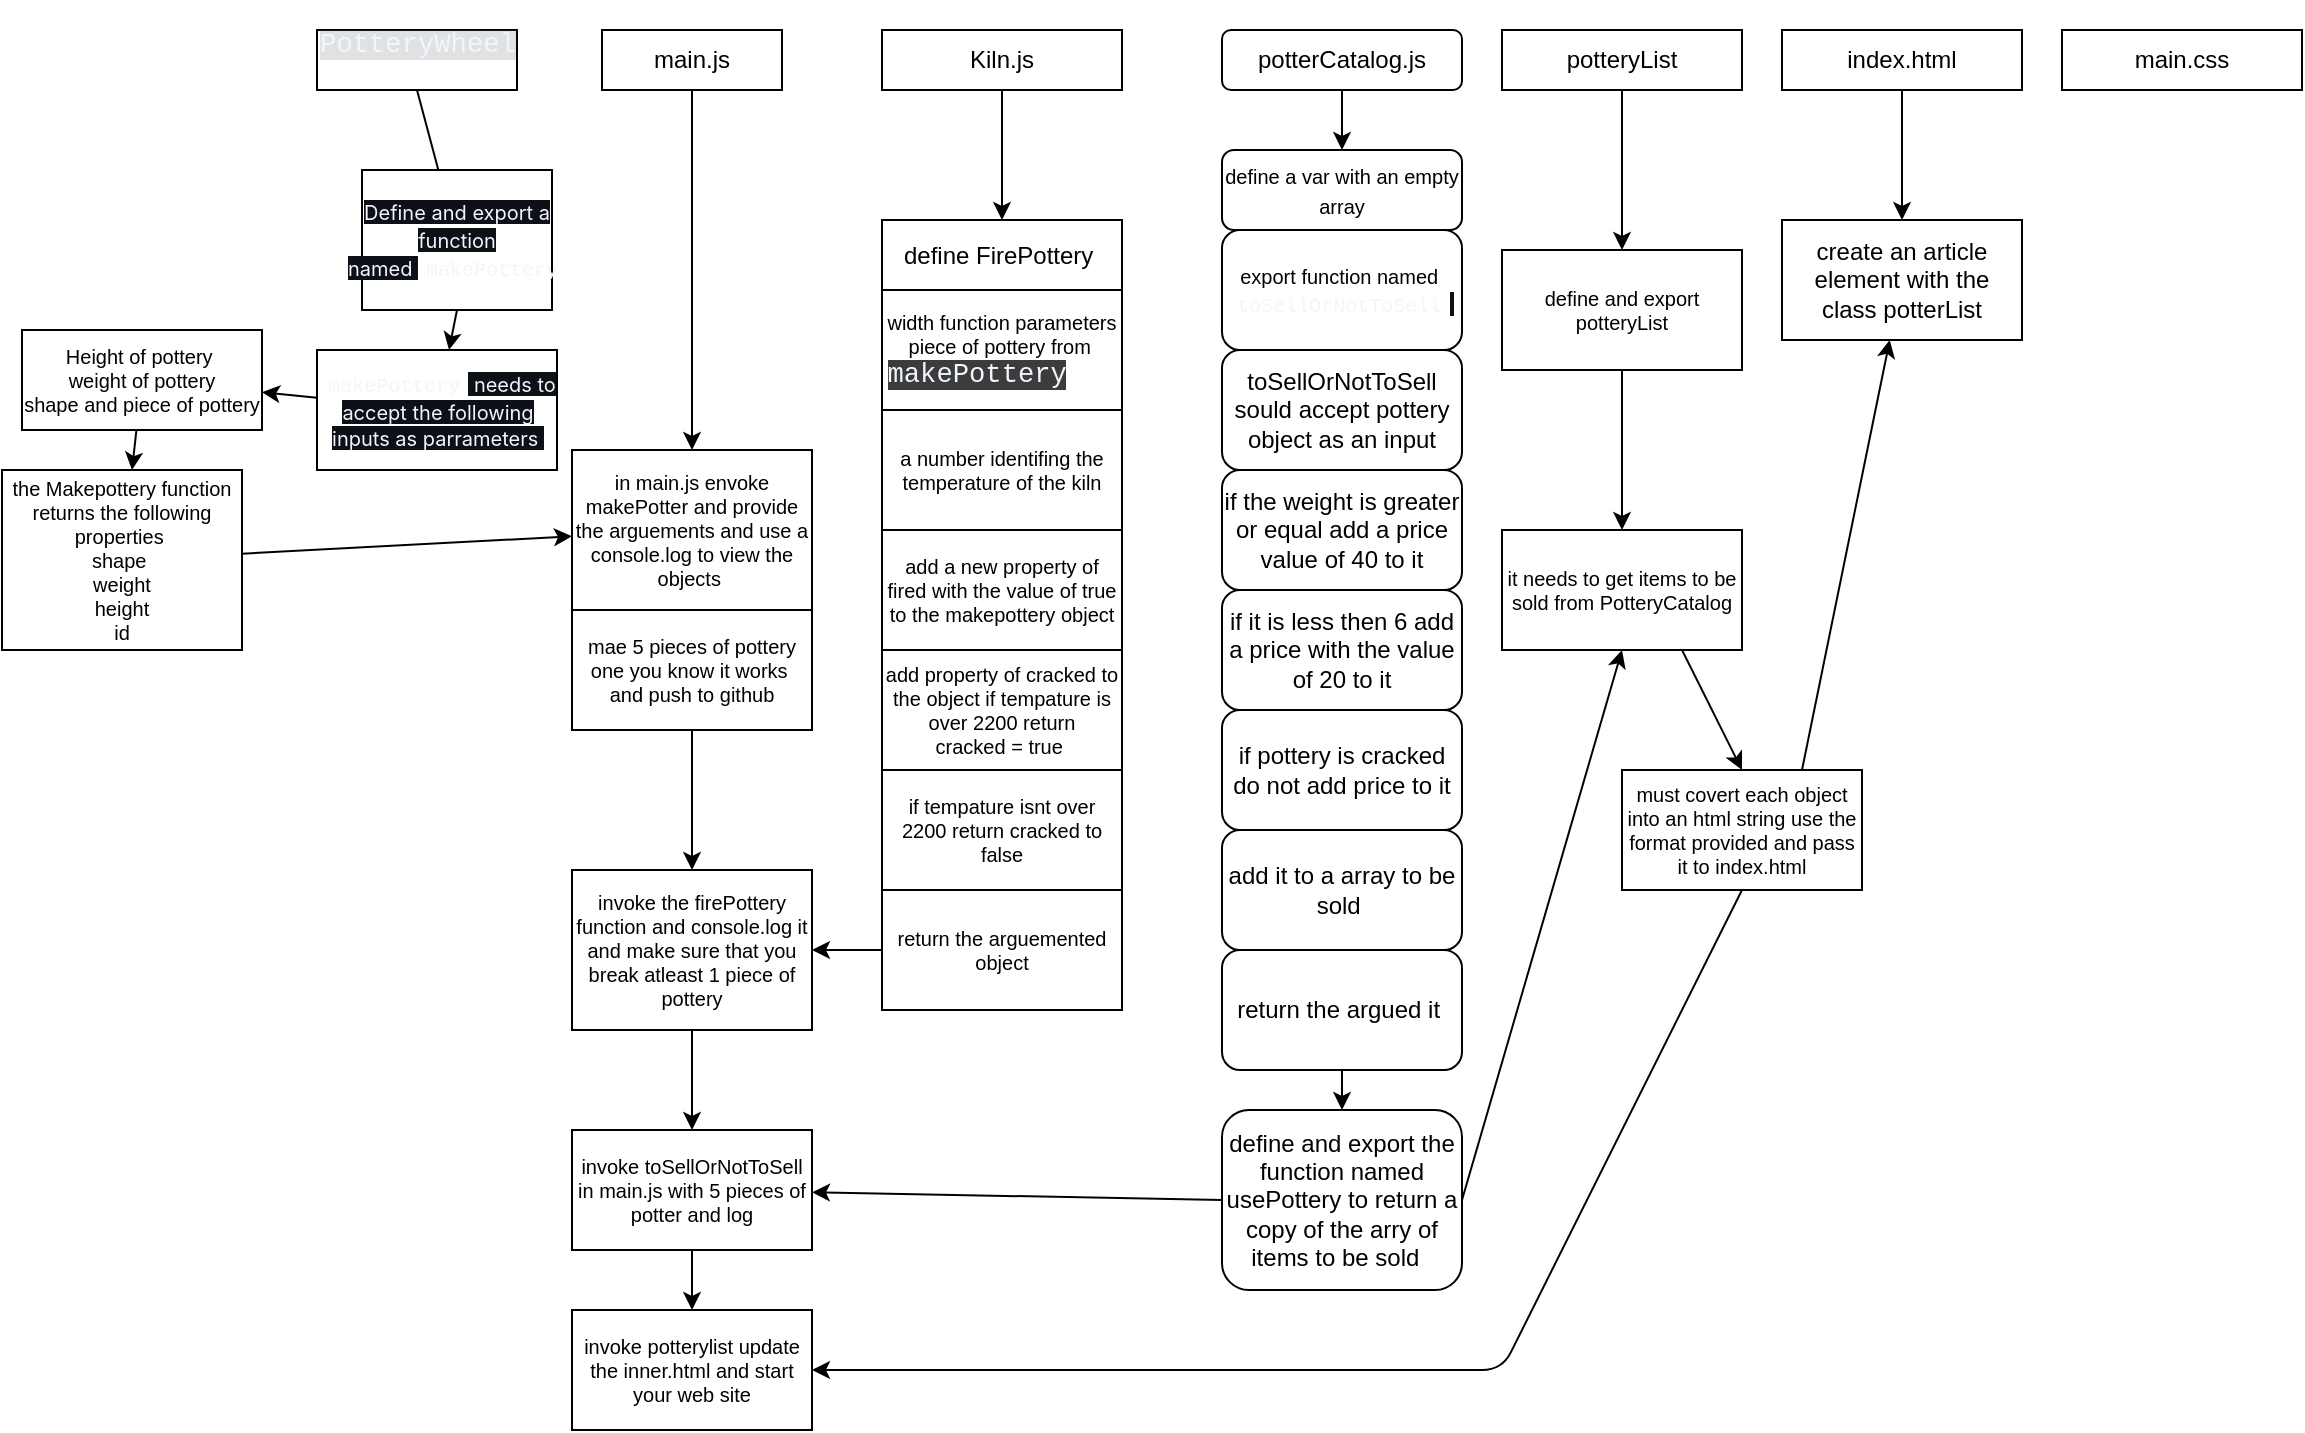 <mxfile>
    <diagram id="3aX4qU42WZuNJWoGG_G0" name="Page-1">
        <mxGraphModel dx="2136" dy="1707" grid="1" gridSize="10" guides="1" tooltips="1" connect="1" arrows="1" fold="1" page="1" pageScale="1" pageWidth="850" pageHeight="1100" math="0" shadow="0">
            <root>
                <mxCell id="0"/>
                <mxCell id="1" parent="0"/>
                <mxCell id="2" value="&#10;&lt;span style=&quot;color: rgb(240, 246, 252); font-family: ui-monospace, SFMono-Regular, &amp;quot;SF Mono&amp;quot;, Menlo, Consolas, &amp;quot;Liberation Mono&amp;quot;, monospace; font-size: 13.6px; font-style: normal; font-variant-ligatures: normal; font-variant-caps: normal; font-weight: 400; letter-spacing: normal; orphans: 2; text-align: left; text-indent: 0px; text-transform: none; widows: 2; word-spacing: 0px; -webkit-text-stroke-width: 0px; background-color: rgba(101, 108, 118, 0.2); text-decoration-thickness: initial; text-decoration-style: initial; text-decoration-color: initial; float: none; display: inline !important;&quot;&gt;PotteryWheel&lt;/span&gt;&#10;&#10;" style="rounded=0;whiteSpace=wrap;html=1;" vertex="1" parent="1">
                    <mxGeometry x="-52.5" y="10" width="100" height="30" as="geometry"/>
                </mxCell>
                <mxCell id="32" style="edgeStyle=none;html=1;entryX=0.5;entryY=0;entryDx=0;entryDy=0;fontSize=8;" edge="1" parent="1" source="3" target="30">
                    <mxGeometry relative="1" as="geometry"/>
                </mxCell>
                <mxCell id="3" value="main.js" style="rounded=0;whiteSpace=wrap;html=1;" vertex="1" parent="1">
                    <mxGeometry x="90" y="10" width="90" height="30" as="geometry"/>
                </mxCell>
                <mxCell id="4" value="main.css" style="rounded=0;whiteSpace=wrap;html=1;" vertex="1" parent="1">
                    <mxGeometry x="820" y="10" width="120" height="30" as="geometry"/>
                </mxCell>
                <mxCell id="86" value="" style="edgeStyle=none;html=1;fontSize=10;" edge="1" parent="1" source="5" target="85">
                    <mxGeometry relative="1" as="geometry"/>
                </mxCell>
                <mxCell id="5" value="index.html" style="rounded=0;whiteSpace=wrap;html=1;" vertex="1" parent="1">
                    <mxGeometry x="680" y="10" width="120" height="30" as="geometry"/>
                </mxCell>
                <mxCell id="36" value="" style="edgeStyle=none;html=1;fontSize=8;" edge="1" parent="1" source="6" target="35">
                    <mxGeometry relative="1" as="geometry"/>
                </mxCell>
                <mxCell id="6" value="Kiln.js" style="rounded=0;whiteSpace=wrap;html=1;" vertex="1" parent="1">
                    <mxGeometry x="230" y="10" width="120" height="30" as="geometry"/>
                </mxCell>
                <mxCell id="63" value="" style="edgeStyle=none;html=1;fontSize=10;" edge="1" parent="1" source="7" target="62">
                    <mxGeometry relative="1" as="geometry"/>
                </mxCell>
                <mxCell id="7" value="potterCatalog.js" style="rounded=1;whiteSpace=wrap;html=1;" vertex="1" parent="1">
                    <mxGeometry x="400" y="10" width="120" height="30" as="geometry"/>
                </mxCell>
                <mxCell id="90" style="edgeStyle=none;html=1;entryX=0.5;entryY=0;entryDx=0;entryDy=0;fontSize=10;" edge="1" parent="1" source="8" target="89">
                    <mxGeometry relative="1" as="geometry"/>
                </mxCell>
                <mxCell id="8" value="potteryList" style="rounded=0;whiteSpace=wrap;html=1;" vertex="1" parent="1">
                    <mxGeometry x="540" y="10" width="120" height="30" as="geometry"/>
                </mxCell>
                <mxCell id="19" value="" style="endArrow=none;html=1;exitX=0.5;exitY=1;exitDx=0;exitDy=0;" edge="1" parent="1" source="2" target="18">
                    <mxGeometry width="50" height="50" relative="1" as="geometry">
                        <mxPoint x="-100" y="40" as="sourcePoint"/>
                        <mxPoint x="-100" y="560" as="targetPoint"/>
                    </mxGeometry>
                </mxCell>
                <mxCell id="24" style="edgeStyle=none;html=1;exitX=0.5;exitY=1;exitDx=0;exitDy=0;fontSize=10;" edge="1" parent="1" source="18" target="25">
                    <mxGeometry relative="1" as="geometry">
                        <mxPoint x="50" y="561.667" as="targetPoint"/>
                    </mxGeometry>
                </mxCell>
                <mxCell id="18" value="&lt;font style=&quot;font-size: 10px;&quot;&gt;&lt;span style=&quot;color: rgb(240, 246, 252); font-family: -apple-system, BlinkMacSystemFont, &amp;quot;Segoe UI&amp;quot;, &amp;quot;Noto Sans&amp;quot;, Helvetica, Arial, sans-serif, &amp;quot;Apple Color Emoji&amp;quot;, &amp;quot;Segoe UI Emoji&amp;quot;; text-align: left; background-color: rgb(13, 17, 23);&quot;&gt;Define and export a function named&amp;nbsp;&lt;/span&gt;&lt;code style=&quot;box-sizing: border-box; font-family: var(--fontStack-monospace, ui-monospace, SFMono-Regular, SF Mono, Menlo, Consolas, Liberation Mono, monospace); padding: 0.2em 0.4em; margin: 0px; border-radius: 6px; color: rgb(240, 246, 252); text-align: left;&quot;&gt;makePottery&lt;/code&gt;&lt;/font&gt;" style="rounded=0;whiteSpace=wrap;html=1;" vertex="1" parent="1">
                    <mxGeometry x="-30" y="80" width="95" height="70" as="geometry"/>
                </mxCell>
                <mxCell id="27" value="" style="edgeStyle=none;html=1;fontSize=8;" edge="1" parent="1" source="25" target="26">
                    <mxGeometry relative="1" as="geometry"/>
                </mxCell>
                <mxCell id="25" value="&lt;font style=&quot;font-size: 10px;&quot;&gt;&lt;code style=&quot;box-sizing: border-box; font-family: var(--fontStack-monospace, ui-monospace, SFMono-Regular, SF Mono, Menlo, Consolas, Liberation Mono, monospace); padding: 0.2em 0.4em; margin: 0px; border-radius: 6px; color: rgb(240, 246, 252); text-align: left;&quot;&gt;makePottery&lt;/code&gt;&lt;span style=&quot;color: rgb(240, 246, 252); font-family: -apple-system, BlinkMacSystemFont, &amp;quot;Segoe UI&amp;quot;, &amp;quot;Noto Sans&amp;quot;, Helvetica, Arial, sans-serif, &amp;quot;Apple Color Emoji&amp;quot;, &amp;quot;Segoe UI Emoji&amp;quot;; text-align: left; background-color: rgb(13, 17, 23);&quot;&gt;&amp;nbsp;needs to accept the following inputs as parrameters&amp;nbsp;&lt;/span&gt;&lt;/font&gt;" style="rounded=0;whiteSpace=wrap;html=1;fontSize=10;" vertex="1" parent="1">
                    <mxGeometry x="-52.5" y="169.997" width="120" height="60" as="geometry"/>
                </mxCell>
                <mxCell id="29" value="" style="edgeStyle=none;html=1;fontSize=8;" edge="1" parent="1" source="26" target="28">
                    <mxGeometry relative="1" as="geometry"/>
                </mxCell>
                <mxCell id="26" value="Height of pottery&amp;nbsp;&lt;br&gt;weight of pottery&lt;br&gt;shape and piece of pottery&lt;br&gt;" style="whiteSpace=wrap;html=1;fontSize=10;rounded=0;" vertex="1" parent="1">
                    <mxGeometry x="-200" y="160" width="120" height="50" as="geometry"/>
                </mxCell>
                <mxCell id="31" value="" style="edgeStyle=none;html=1;fontSize=8;" edge="1" parent="1" source="28" target="30">
                    <mxGeometry relative="1" as="geometry"/>
                </mxCell>
                <mxCell id="28" value="&lt;font style=&quot;font-size: 10px;&quot;&gt;the Makepottery function returns the following properties&amp;nbsp;&lt;br&gt;shape&amp;nbsp;&lt;br&gt;weight&lt;br&gt;height&lt;br&gt;id&lt;/font&gt;" style="rounded=0;whiteSpace=wrap;html=1;fontSize=8;" vertex="1" parent="1">
                    <mxGeometry x="-210" y="230" width="120" height="90" as="geometry"/>
                </mxCell>
                <mxCell id="34" value="" style="edgeStyle=none;html=1;fontSize=8;" edge="1" parent="1" source="30" target="33">
                    <mxGeometry relative="1" as="geometry"/>
                </mxCell>
                <mxCell id="30" value="&lt;font style=&quot;font-size: 10px;&quot;&gt;in main.js envoke makePotter and provide the arguements and use a console.log to view the objects&amp;nbsp;&lt;/font&gt;" style="whiteSpace=wrap;html=1;fontSize=8;rounded=0;" vertex="1" parent="1">
                    <mxGeometry x="75" y="220" width="120" height="80" as="geometry"/>
                </mxCell>
                <mxCell id="57" value="" style="edgeStyle=none;html=1;fontSize=10;" edge="1" parent="1" source="33" target="56">
                    <mxGeometry relative="1" as="geometry"/>
                </mxCell>
                <mxCell id="33" value="&lt;font style=&quot;font-size: 10px;&quot;&gt;mae 5 pieces of pottery one you know it works&amp;nbsp;&lt;br&gt;and push to github&lt;/font&gt;" style="whiteSpace=wrap;html=1;fontSize=8;rounded=0;" vertex="1" parent="1">
                    <mxGeometry x="75" y="300" width="120" height="60" as="geometry"/>
                </mxCell>
                <mxCell id="39" style="edgeStyle=none;html=1;entryX=0.5;entryY=0;entryDx=0;entryDy=0;fontSize=8;" edge="1" parent="1" source="35" target="37">
                    <mxGeometry relative="1" as="geometry"/>
                </mxCell>
                <mxCell id="35" value="define FirePottery&amp;nbsp;" style="whiteSpace=wrap;html=1;rounded=0;" vertex="1" parent="1">
                    <mxGeometry x="230" y="105" width="120" height="35" as="geometry"/>
                </mxCell>
                <mxCell id="41" value="" style="edgeStyle=none;html=1;fontSize=8;" edge="1" parent="1" source="37" target="40">
                    <mxGeometry relative="1" as="geometry"/>
                </mxCell>
                <mxCell id="37" value="&lt;font style=&quot;font-size: 10px;&quot;&gt;width function parameters&lt;br&gt;piece of pottery from&lt;/font&gt;&amp;nbsp;&lt;br&gt;&lt;div style=&quot;text-align: left;&quot;&gt;&lt;font face=&quot;ui-monospace, SFMono-Regular, SF Mono, Menlo, Consolas, Liberation Mono, monospace&quot; color=&quot;#f0f6fc&quot;&gt;&lt;span style=&quot;font-size: 13.6px; background-color: rgb(60, 60, 60);&quot;&gt;makePottery&lt;/span&gt;&lt;/font&gt;&lt;/div&gt;&lt;div style=&quot;text-align: left;&quot;&gt;&lt;span style=&quot;background-color: initial;&quot;&gt;&amp;nbsp;&lt;/span&gt;&lt;/div&gt;" style="whiteSpace=wrap;html=1;rounded=0;fontSize=8;" vertex="1" parent="1">
                    <mxGeometry x="230" y="140" width="120" height="70" as="geometry"/>
                </mxCell>
                <mxCell id="49" value="" style="edgeStyle=none;html=1;fontSize=10;" edge="1" parent="1" source="40" target="48">
                    <mxGeometry relative="1" as="geometry"/>
                </mxCell>
                <mxCell id="40" value="&lt;font style=&quot;font-size: 10px;&quot;&gt;a number identifing the temperature of the kiln&lt;/font&gt;" style="whiteSpace=wrap;html=1;fontSize=8;rounded=0;" vertex="1" parent="1">
                    <mxGeometry x="230" y="200" width="120" height="60" as="geometry"/>
                </mxCell>
                <mxCell id="51" value="" style="edgeStyle=none;html=1;fontSize=10;" edge="1" parent="1" source="48" target="50">
                    <mxGeometry relative="1" as="geometry"/>
                </mxCell>
                <mxCell id="48" value="&lt;font style=&quot;font-size: 10px;&quot;&gt;add a new property of fired with the value of true to the &lt;font style=&quot;&quot;&gt;makepottery &lt;/font&gt;object&lt;/font&gt;" style="whiteSpace=wrap;html=1;fontSize=8;rounded=0;" vertex="1" parent="1">
                    <mxGeometry x="230" y="260" width="120" height="60" as="geometry"/>
                </mxCell>
                <mxCell id="53" value="" style="edgeStyle=none;html=1;fontSize=10;" edge="1" parent="1" source="50" target="52">
                    <mxGeometry relative="1" as="geometry"/>
                </mxCell>
                <mxCell id="50" value="&lt;font style=&quot;font-size: 10px;&quot;&gt;add property of cracked to the object if tempature is over 2200 return &lt;br&gt;cracked = true&amp;nbsp;&lt;br&gt;&lt;/font&gt;" style="whiteSpace=wrap;html=1;fontSize=8;rounded=0;" vertex="1" parent="1">
                    <mxGeometry x="230" y="320" width="120" height="60" as="geometry"/>
                </mxCell>
                <mxCell id="55" value="" style="edgeStyle=none;html=1;fontSize=10;" edge="1" parent="1" source="52" target="54">
                    <mxGeometry relative="1" as="geometry"/>
                </mxCell>
                <mxCell id="52" value="&lt;font style=&quot;font-size: 10px;&quot;&gt;if tempature isnt over 2200 return cracked to false&lt;/font&gt;" style="whiteSpace=wrap;html=1;fontSize=8;rounded=0;" vertex="1" parent="1">
                    <mxGeometry x="230" y="380" width="120" height="60" as="geometry"/>
                </mxCell>
                <mxCell id="60" style="edgeStyle=none;html=1;exitX=0;exitY=0.5;exitDx=0;exitDy=0;entryX=1;entryY=0.5;entryDx=0;entryDy=0;fontSize=10;" edge="1" parent="1" source="54" target="56">
                    <mxGeometry relative="1" as="geometry"/>
                </mxCell>
                <mxCell id="54" value="&lt;font style=&quot;font-size: 10px;&quot;&gt;return the arguemented object&lt;/font&gt;" style="whiteSpace=wrap;html=1;fontSize=8;rounded=0;" vertex="1" parent="1">
                    <mxGeometry x="230" y="440" width="120" height="60" as="geometry"/>
                </mxCell>
                <mxCell id="61" style="edgeStyle=none;html=1;exitX=0.5;exitY=0;exitDx=0;exitDy=0;fontSize=10;" edge="1" parent="1" source="56">
                    <mxGeometry relative="1" as="geometry">
                        <mxPoint x="135" y="430" as="targetPoint"/>
                    </mxGeometry>
                </mxCell>
                <mxCell id="82" value="" style="edgeStyle=none;html=1;fontSize=10;" edge="1" parent="1" source="56" target="81">
                    <mxGeometry relative="1" as="geometry"/>
                </mxCell>
                <mxCell id="56" value="&lt;font style=&quot;font-size: 10px;&quot;&gt;invoke the firePottery function and console.log it and make sure that you break atleast 1 piece of pottery&lt;/font&gt;" style="whiteSpace=wrap;html=1;fontSize=8;rounded=0;" vertex="1" parent="1">
                    <mxGeometry x="75" y="430" width="120" height="80" as="geometry"/>
                </mxCell>
                <mxCell id="65" value="" style="edgeStyle=none;html=1;fontSize=10;" edge="1" parent="1" source="62" target="64">
                    <mxGeometry relative="1" as="geometry"/>
                </mxCell>
                <mxCell id="62" value="&lt;font style=&quot;font-size: 10px;&quot;&gt;define a var with an empty array&lt;/font&gt;" style="whiteSpace=wrap;html=1;rounded=1;" vertex="1" parent="1">
                    <mxGeometry x="400" y="70" width="120" height="40" as="geometry"/>
                </mxCell>
                <mxCell id="67" value="" style="edgeStyle=none;html=1;fontSize=10;" edge="1" parent="1" source="64" target="66">
                    <mxGeometry relative="1" as="geometry"/>
                </mxCell>
                <mxCell id="64" value="&lt;font style=&quot;font-size: 10px;&quot;&gt;export function named&amp;nbsp;&lt;br&gt;&lt;/font&gt;&lt;font style=&quot;font-size: 10px;&quot;&gt;&lt;code style=&quot;box-sizing: border-box; font-family: var(--fontStack-monospace, ui-monospace, SFMono-Regular, SF Mono, Menlo, Consolas, Liberation Mono, monospace); padding: 0.2em 0.4em; margin: 0px; border-radius: 6px; color: rgb(240, 246, 252); text-align: left;&quot;&gt;toSellOrNotToSell&lt;/code&gt;&lt;span style=&quot;color: rgb(240, 246, 252); font-family: -apple-system, BlinkMacSystemFont, &amp;quot;Segoe UI&amp;quot;, &amp;quot;Noto Sans&amp;quot;, Helvetica, Arial, sans-serif, &amp;quot;Apple Color Emoji&amp;quot;, &amp;quot;Segoe UI Emoji&amp;quot;; text-align: left; background-color: rgb(13, 17, 23);&quot;&gt;&amp;nbsp;&lt;/span&gt;&lt;/font&gt;" style="whiteSpace=wrap;html=1;rounded=1;" vertex="1" parent="1">
                    <mxGeometry x="400" y="110" width="120" height="60" as="geometry"/>
                </mxCell>
                <mxCell id="69" value="" style="edgeStyle=none;html=1;fontSize=10;" edge="1" parent="1" source="66" target="68">
                    <mxGeometry relative="1" as="geometry"/>
                </mxCell>
                <mxCell id="66" value="toSellOrNotToSell sould accept pottery object as an input" style="whiteSpace=wrap;html=1;rounded=1;" vertex="1" parent="1">
                    <mxGeometry x="400" y="170" width="120" height="60" as="geometry"/>
                </mxCell>
                <mxCell id="71" value="" style="edgeStyle=none;html=1;fontSize=10;" edge="1" parent="1" source="68" target="70">
                    <mxGeometry relative="1" as="geometry"/>
                </mxCell>
                <mxCell id="68" value="if the weight is greater or equal add a price value of 40 to it" style="whiteSpace=wrap;html=1;rounded=1;" vertex="1" parent="1">
                    <mxGeometry x="400" y="230" width="120" height="60" as="geometry"/>
                </mxCell>
                <mxCell id="73" value="" style="edgeStyle=none;html=1;fontSize=10;" edge="1" parent="1" source="70" target="72">
                    <mxGeometry relative="1" as="geometry"/>
                </mxCell>
                <mxCell id="70" value="if it is less then 6 add a price with the value of 20 to it" style="whiteSpace=wrap;html=1;rounded=1;" vertex="1" parent="1">
                    <mxGeometry x="400" y="290" width="120" height="60" as="geometry"/>
                </mxCell>
                <mxCell id="75" value="" style="edgeStyle=none;html=1;fontSize=10;" edge="1" parent="1" source="72" target="74">
                    <mxGeometry relative="1" as="geometry"/>
                </mxCell>
                <mxCell id="72" value="if pottery is cracked do not add price to it" style="whiteSpace=wrap;html=1;rounded=1;" vertex="1" parent="1">
                    <mxGeometry x="400" y="350" width="120" height="60" as="geometry"/>
                </mxCell>
                <mxCell id="77" value="" style="edgeStyle=none;html=1;fontSize=10;" edge="1" parent="1" source="74" target="76">
                    <mxGeometry relative="1" as="geometry"/>
                </mxCell>
                <mxCell id="74" value="add it to a array to be sold&amp;nbsp;" style="whiteSpace=wrap;html=1;rounded=1;" vertex="1" parent="1">
                    <mxGeometry x="400" y="410" width="120" height="60" as="geometry"/>
                </mxCell>
                <mxCell id="79" value="" style="edgeStyle=none;html=1;fontSize=10;" edge="1" parent="1" source="76" target="78">
                    <mxGeometry relative="1" as="geometry"/>
                </mxCell>
                <mxCell id="76" value="return the argued it&amp;nbsp;" style="whiteSpace=wrap;html=1;rounded=1;" vertex="1" parent="1">
                    <mxGeometry x="400" y="470" width="120" height="60" as="geometry"/>
                </mxCell>
                <mxCell id="84" style="edgeStyle=none;html=1;exitX=0;exitY=0.5;exitDx=0;exitDy=0;fontSize=10;" edge="1" parent="1" source="78" target="81">
                    <mxGeometry relative="1" as="geometry"/>
                </mxCell>
                <mxCell id="93" style="edgeStyle=none;html=1;exitX=1;exitY=0.5;exitDx=0;exitDy=0;entryX=0.5;entryY=1;entryDx=0;entryDy=0;fontSize=10;" edge="1" parent="1" source="78" target="91">
                    <mxGeometry relative="1" as="geometry"/>
                </mxCell>
                <mxCell id="78" value="define and export the function named usePottery to return a copy of the arry of items to be sold&amp;nbsp;&amp;nbsp;" style="whiteSpace=wrap;html=1;rounded=1;" vertex="1" parent="1">
                    <mxGeometry x="400" y="550" width="120" height="90" as="geometry"/>
                </mxCell>
                <mxCell id="99" value="" style="edgeStyle=none;html=1;fontSize=10;" edge="1" parent="1" source="81" target="98">
                    <mxGeometry relative="1" as="geometry"/>
                </mxCell>
                <mxCell id="81" value="&lt;font style=&quot;font-size: 10px;&quot;&gt;invoke toSellOrNotToSell in main.js with 5 pieces of potter and log&lt;/font&gt;" style="whiteSpace=wrap;html=1;fontSize=8;rounded=0;" vertex="1" parent="1">
                    <mxGeometry x="75" y="560" width="120" height="60" as="geometry"/>
                </mxCell>
                <mxCell id="85" value="create an article element with the class potterList" style="whiteSpace=wrap;html=1;rounded=0;" vertex="1" parent="1">
                    <mxGeometry x="680" y="105" width="120" height="60" as="geometry"/>
                </mxCell>
                <mxCell id="92" value="" style="edgeStyle=none;html=1;fontSize=10;" edge="1" parent="1" source="89" target="91">
                    <mxGeometry relative="1" as="geometry"/>
                </mxCell>
                <mxCell id="89" value="define and export potteryList" style="whiteSpace=wrap;html=1;rounded=0;fontSize=10;" vertex="1" parent="1">
                    <mxGeometry x="540" y="120" width="120" height="60" as="geometry"/>
                </mxCell>
                <mxCell id="94" style="edgeStyle=none;html=1;exitX=0.75;exitY=1;exitDx=0;exitDy=0;fontSize=10;entryX=0.5;entryY=0;entryDx=0;entryDy=0;" edge="1" parent="1" source="91" target="95">
                    <mxGeometry relative="1" as="geometry">
                        <mxPoint x="650" y="370" as="targetPoint"/>
                    </mxGeometry>
                </mxCell>
                <mxCell id="91" value="it needs to get items to be sold from PotteryCatalog" style="whiteSpace=wrap;html=1;fontSize=10;rounded=0;" vertex="1" parent="1">
                    <mxGeometry x="540" y="260" width="120" height="60" as="geometry"/>
                </mxCell>
                <mxCell id="96" style="edgeStyle=none;html=1;exitX=0.75;exitY=0;exitDx=0;exitDy=0;fontSize=10;" edge="1" parent="1" source="95" target="85">
                    <mxGeometry relative="1" as="geometry"/>
                </mxCell>
                <mxCell id="97" style="edgeStyle=none;html=1;exitX=0.5;exitY=1;exitDx=0;exitDy=0;fontSize=10;entryX=1;entryY=0.5;entryDx=0;entryDy=0;" edge="1" parent="1" source="95" target="98">
                    <mxGeometry relative="1" as="geometry">
                        <mxPoint x="200" y="670" as="targetPoint"/>
                        <Array as="points">
                            <mxPoint x="540" y="680"/>
                        </Array>
                    </mxGeometry>
                </mxCell>
                <mxCell id="95" value="must covert each object into an html string use the format provided and pass it to index.html" style="rounded=0;whiteSpace=wrap;html=1;fontSize=10;" vertex="1" parent="1">
                    <mxGeometry x="600" y="380" width="120" height="60" as="geometry"/>
                </mxCell>
                <mxCell id="98" value="&lt;font style=&quot;font-size: 10px;&quot;&gt;invoke potterylist update the inner.html and start your web site&lt;/font&gt;" style="whiteSpace=wrap;html=1;fontSize=8;rounded=0;" vertex="1" parent="1">
                    <mxGeometry x="75" y="650" width="120" height="60" as="geometry"/>
                </mxCell>
            </root>
        </mxGraphModel>
    </diagram>
</mxfile>